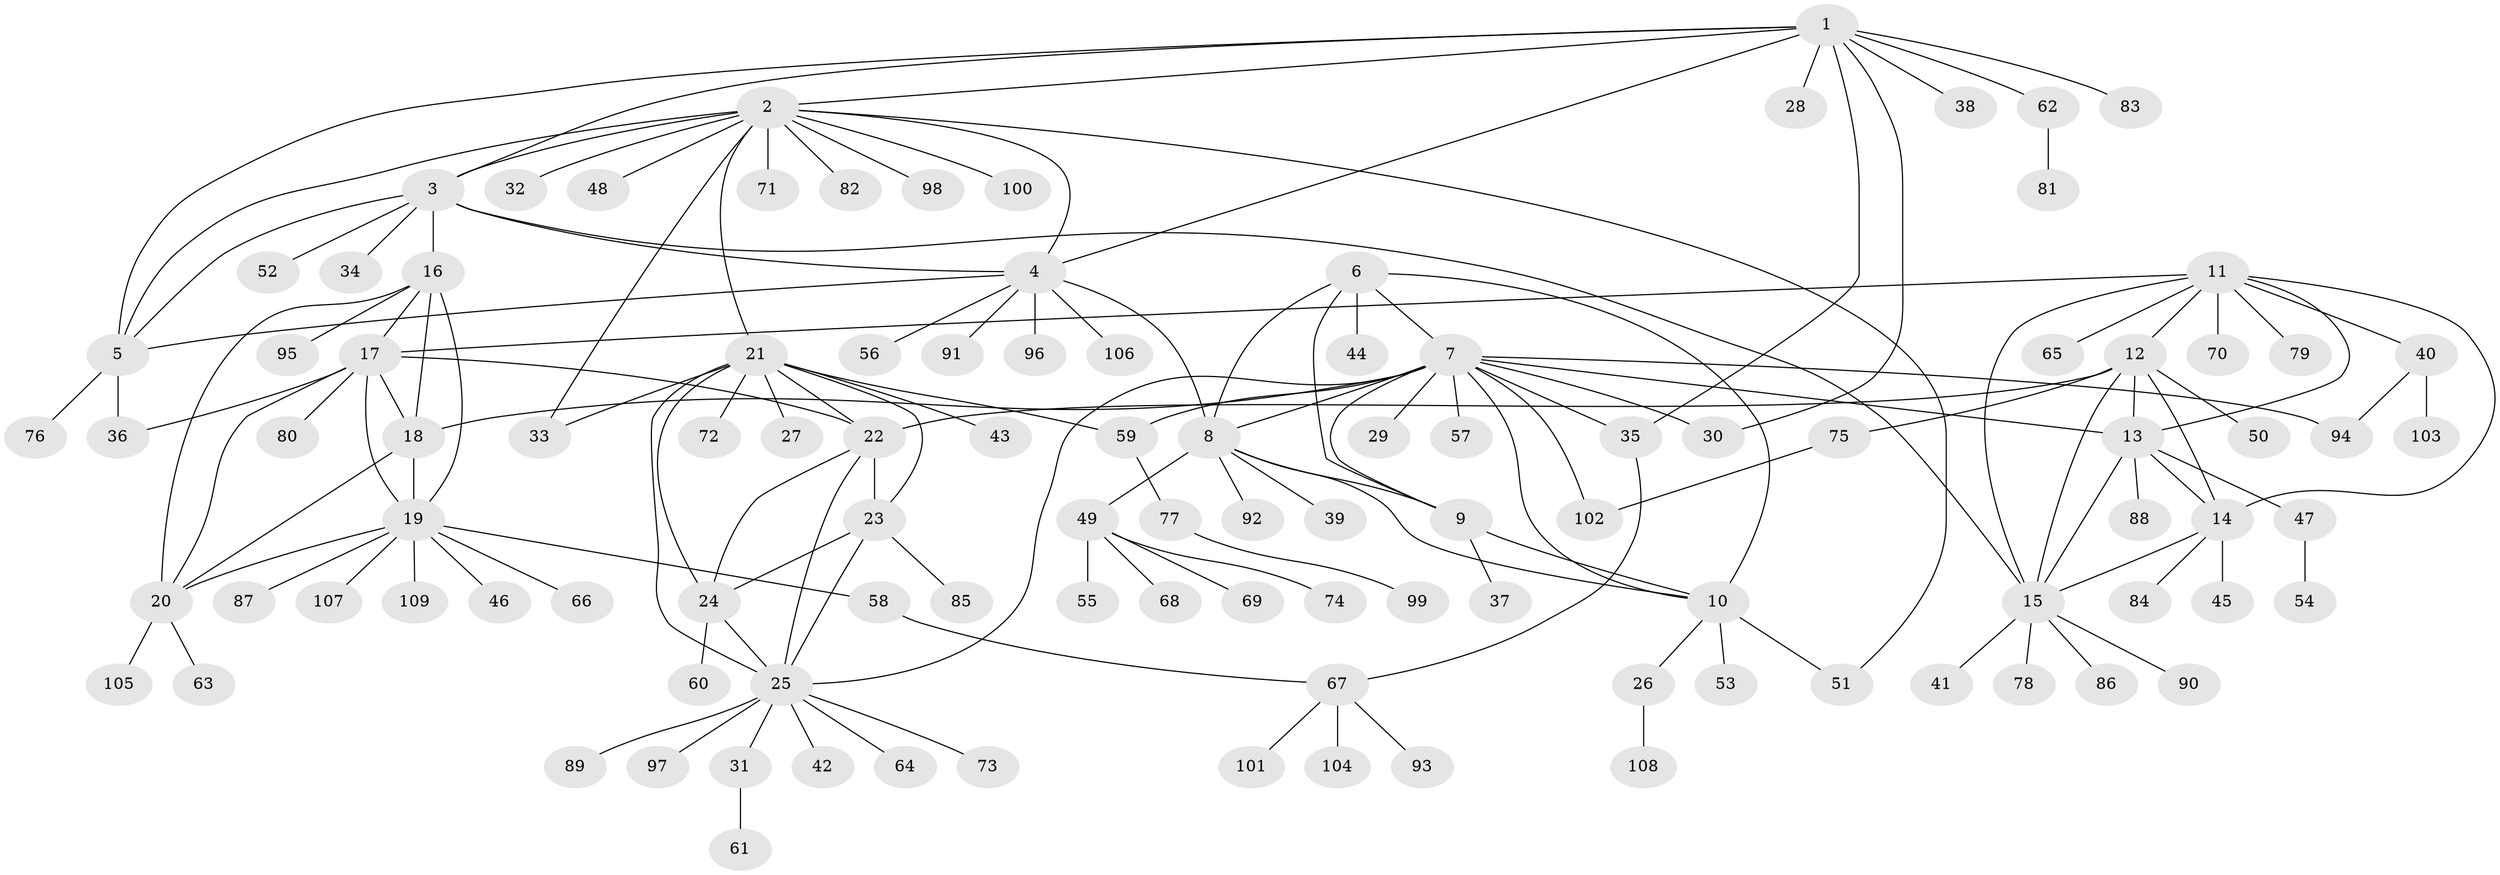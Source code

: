// coarse degree distribution, {7: 0.09090909090909091, 4: 0.18181818181818182, 3: 0.12121212121212122, 11: 0.030303030303030304, 6: 0.12121212121212122, 5: 0.030303030303030304, 8: 0.030303030303030304, 1: 0.21212121212121213, 2: 0.18181818181818182}
// Generated by graph-tools (version 1.1) at 2025/52/03/04/25 22:52:26]
// undirected, 109 vertices, 153 edges
graph export_dot {
  node [color=gray90,style=filled];
  1;
  2;
  3;
  4;
  5;
  6;
  7;
  8;
  9;
  10;
  11;
  12;
  13;
  14;
  15;
  16;
  17;
  18;
  19;
  20;
  21;
  22;
  23;
  24;
  25;
  26;
  27;
  28;
  29;
  30;
  31;
  32;
  33;
  34;
  35;
  36;
  37;
  38;
  39;
  40;
  41;
  42;
  43;
  44;
  45;
  46;
  47;
  48;
  49;
  50;
  51;
  52;
  53;
  54;
  55;
  56;
  57;
  58;
  59;
  60;
  61;
  62;
  63;
  64;
  65;
  66;
  67;
  68;
  69;
  70;
  71;
  72;
  73;
  74;
  75;
  76;
  77;
  78;
  79;
  80;
  81;
  82;
  83;
  84;
  85;
  86;
  87;
  88;
  89;
  90;
  91;
  92;
  93;
  94;
  95;
  96;
  97;
  98;
  99;
  100;
  101;
  102;
  103;
  104;
  105;
  106;
  107;
  108;
  109;
  1 -- 2;
  1 -- 3;
  1 -- 4;
  1 -- 5;
  1 -- 28;
  1 -- 30;
  1 -- 35;
  1 -- 38;
  1 -- 62;
  1 -- 83;
  2 -- 3;
  2 -- 4;
  2 -- 5;
  2 -- 21;
  2 -- 32;
  2 -- 33;
  2 -- 48;
  2 -- 51;
  2 -- 71;
  2 -- 82;
  2 -- 98;
  2 -- 100;
  3 -- 4;
  3 -- 5;
  3 -- 15;
  3 -- 16;
  3 -- 34;
  3 -- 52;
  4 -- 5;
  4 -- 8;
  4 -- 56;
  4 -- 91;
  4 -- 96;
  4 -- 106;
  5 -- 36;
  5 -- 76;
  6 -- 7;
  6 -- 8;
  6 -- 9;
  6 -- 10;
  6 -- 44;
  7 -- 8;
  7 -- 9;
  7 -- 10;
  7 -- 13;
  7 -- 18;
  7 -- 25;
  7 -- 29;
  7 -- 30;
  7 -- 35;
  7 -- 57;
  7 -- 59;
  7 -- 94;
  7 -- 102;
  8 -- 9;
  8 -- 10;
  8 -- 39;
  8 -- 49;
  8 -- 92;
  9 -- 10;
  9 -- 37;
  10 -- 26;
  10 -- 51;
  10 -- 53;
  11 -- 12;
  11 -- 13;
  11 -- 14;
  11 -- 15;
  11 -- 17;
  11 -- 40;
  11 -- 65;
  11 -- 70;
  11 -- 79;
  12 -- 13;
  12 -- 14;
  12 -- 15;
  12 -- 22;
  12 -- 50;
  12 -- 75;
  13 -- 14;
  13 -- 15;
  13 -- 47;
  13 -- 88;
  14 -- 15;
  14 -- 45;
  14 -- 84;
  15 -- 41;
  15 -- 78;
  15 -- 86;
  15 -- 90;
  16 -- 17;
  16 -- 18;
  16 -- 19;
  16 -- 20;
  16 -- 95;
  17 -- 18;
  17 -- 19;
  17 -- 20;
  17 -- 22;
  17 -- 36;
  17 -- 80;
  18 -- 19;
  18 -- 20;
  19 -- 20;
  19 -- 46;
  19 -- 58;
  19 -- 66;
  19 -- 87;
  19 -- 107;
  19 -- 109;
  20 -- 63;
  20 -- 105;
  21 -- 22;
  21 -- 23;
  21 -- 24;
  21 -- 25;
  21 -- 27;
  21 -- 33;
  21 -- 43;
  21 -- 59;
  21 -- 72;
  22 -- 23;
  22 -- 24;
  22 -- 25;
  23 -- 24;
  23 -- 25;
  23 -- 85;
  24 -- 25;
  24 -- 60;
  25 -- 31;
  25 -- 42;
  25 -- 64;
  25 -- 73;
  25 -- 89;
  25 -- 97;
  26 -- 108;
  31 -- 61;
  35 -- 67;
  40 -- 94;
  40 -- 103;
  47 -- 54;
  49 -- 55;
  49 -- 68;
  49 -- 69;
  49 -- 74;
  58 -- 67;
  59 -- 77;
  62 -- 81;
  67 -- 93;
  67 -- 101;
  67 -- 104;
  75 -- 102;
  77 -- 99;
}
